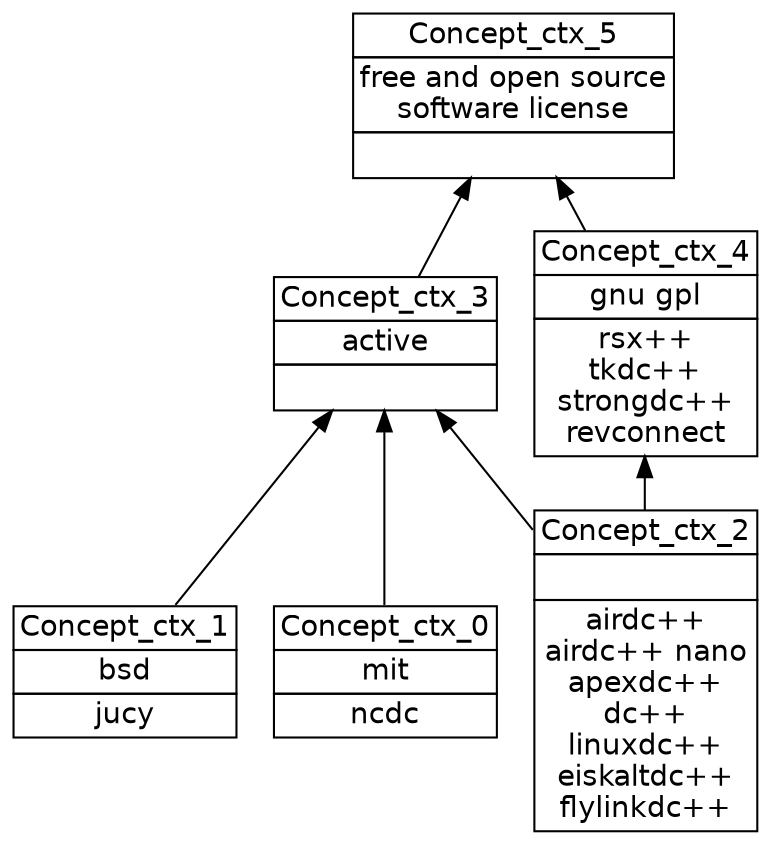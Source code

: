digraph G { 
	rankdir=BT;
	margin=0;
	node [margin="0.03,0.03",fontname="DejaVu Sans"];
	ranksep=0.3;
	nodesep=0.2;
//graph[label="name:ctx,concept number:6,object number:13,attribute number:6"
4 [shape=none,label=<<table border="0" cellborder="1" cellspacing="0" port="p"><tr><td>Concept_ctx_1</td></tr><tr><td>bsd<br/></td></tr><tr><td>jucy<br/></td></tr></table>>];
2 [shape=none,label=<<table border="0" cellborder="1" cellspacing="0" port="p"><tr><td>Concept_ctx_2</td></tr><tr><td><br/></td></tr><tr><td>airdc++<br/>airdc++ nano<br/>apexdc++<br/>dc++<br/>linuxdc++<br/>eiskaltdc++<br/>flylinkdc++<br/></td></tr></table>>];
1 [shape=none,label=<<table border="0" cellborder="1" cellspacing="0" port="p"><tr><td>Concept_ctx_3</td></tr><tr><td>active<br/></td></tr><tr><td><br/></td></tr></table>>];
3 [shape=none,label=<<table border="0" cellborder="1" cellspacing="0" port="p"><tr><td>Concept_ctx_4</td></tr><tr><td>gnu gpl<br/></td></tr><tr><td>rsx++<br/>tkdc++<br/>strongdc++<br/>revconnect<br/></td></tr></table>>];
0 [shape=none,label=<<table border="0" cellborder="1" cellspacing="0" port="p"><tr><td>Concept_ctx_5</td></tr><tr><td>free and open source<br/>software license<br/></td></tr><tr><td><br/></td></tr></table>>];
5 [shape=none,label=<<table border="0" cellborder="1" cellspacing="0" port="p"><tr><td>Concept_ctx_0</td></tr><tr><td>mit<br/></td></tr><tr><td>ncdc<br/></td></tr></table>>];
	5:p -> 1:p
	4:p -> 1:p
	2:p -> 1:p
	2:p -> 3:p
	1:p -> 0:p
	3:p -> 0:p
}